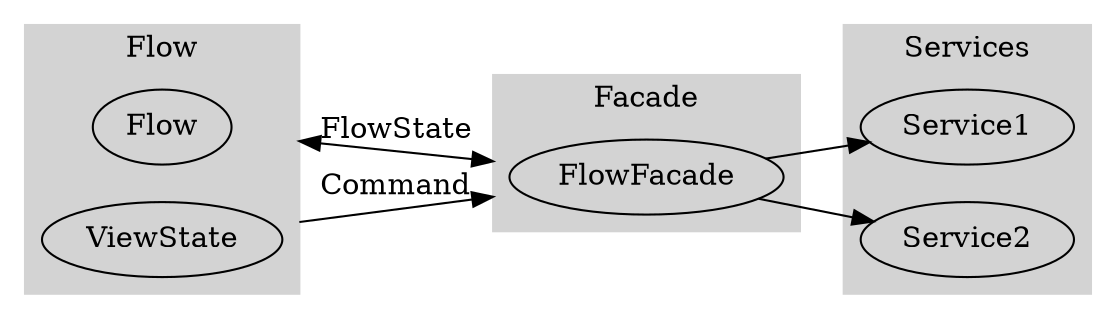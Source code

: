 digraph G {
	graph [layout=dot rankdir=LR]
	compound=true;

	subgraph cluster0  {
		style=filled;
		color=lightgray;
		label="Flow"
		Flow
		ViewState
	}

	subgraph cluster1  {
		style=filled;
		color=lightgray;
		label="Facade"
		FlowFacade
	}

	subgraph cluster2  {
		style=filled;
		color=lightgray;
		label="Services"
		"Service1"
		"Service2"

	}	
	FlowFacade -> {Service1 Service2}
	Flow -> FlowFacade [dir="both", label="FlowState" ltail=cluster0, lhead=cluster1 ]
	ViewState -> FlowFacade [ label="Command" ltail=cluster0, lhead=cluster1 ]
}
